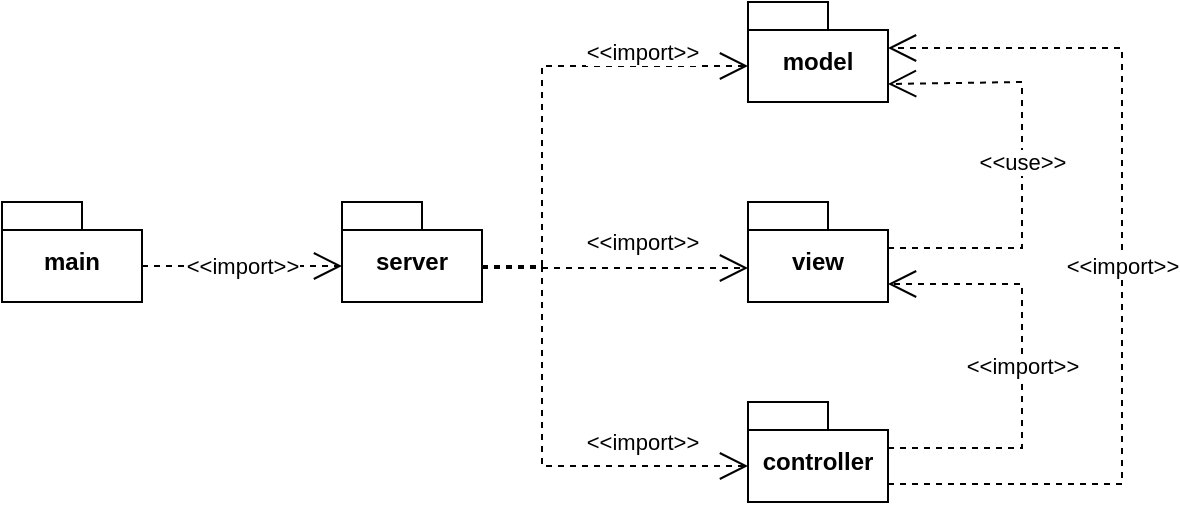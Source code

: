 <mxfile version="26.1.1">
  <diagram name="Page-1" id="b5b7bab2-c9e2-2cf4-8b2a-24fd1a2a6d21">
    <mxGraphModel dx="1235" dy="618" grid="1" gridSize="10" guides="1" tooltips="1" connect="1" arrows="1" fold="1" page="1" pageScale="1" pageWidth="1169" pageHeight="827" background="none" math="0" shadow="0">
      <root>
        <mxCell id="0" />
        <mxCell id="1" parent="0" />
        <mxCell id="6o90S77G5PdcKT1AFFqI-1" value="main" style="shape=folder;fontStyle=1;spacingTop=10;tabWidth=40;tabHeight=14;tabPosition=left;html=1;whiteSpace=wrap;shadow=0;" vertex="1" parent="1">
          <mxGeometry x="90" y="140" width="70" height="50" as="geometry" />
        </mxCell>
        <mxCell id="6o90S77G5PdcKT1AFFqI-2" value="server" style="shape=folder;fontStyle=1;spacingTop=10;tabWidth=40;tabHeight=14;tabPosition=left;html=1;whiteSpace=wrap;shadow=0;" vertex="1" parent="1">
          <mxGeometry x="260" y="140" width="70" height="50" as="geometry" />
        </mxCell>
        <mxCell id="6o90S77G5PdcKT1AFFqI-3" value="model" style="shape=folder;fontStyle=1;spacingTop=10;tabWidth=40;tabHeight=14;tabPosition=left;html=1;whiteSpace=wrap;shadow=0;" vertex="1" parent="1">
          <mxGeometry x="463" y="40" width="70" height="50" as="geometry" />
        </mxCell>
        <mxCell id="6o90S77G5PdcKT1AFFqI-4" value="view" style="shape=folder;fontStyle=1;spacingTop=10;tabWidth=40;tabHeight=14;tabPosition=left;html=1;whiteSpace=wrap;shadow=0;" vertex="1" parent="1">
          <mxGeometry x="463" y="140" width="70" height="50" as="geometry" />
        </mxCell>
        <mxCell id="6o90S77G5PdcKT1AFFqI-5" value="controller" style="shape=folder;fontStyle=1;spacingTop=10;tabWidth=40;tabHeight=14;tabPosition=left;html=1;whiteSpace=wrap;shadow=0;" vertex="1" parent="1">
          <mxGeometry x="463" y="240" width="70" height="50" as="geometry" />
        </mxCell>
        <mxCell id="6o90S77G5PdcKT1AFFqI-7" value="&amp;lt;&amp;lt;import&amp;gt;&amp;gt;" style="endArrow=open;endSize=12;dashed=1;html=1;rounded=0;exitX=0;exitY=0;exitDx=70;exitDy=32;exitPerimeter=0;entryX=0;entryY=0;entryDx=0;entryDy=32;entryPerimeter=0;shadow=0;" edge="1" parent="1" source="6o90S77G5PdcKT1AFFqI-1" target="6o90S77G5PdcKT1AFFqI-2">
          <mxGeometry width="160" relative="1" as="geometry">
            <mxPoint x="150" y="370" as="sourcePoint" />
            <mxPoint x="310" y="370" as="targetPoint" />
          </mxGeometry>
        </mxCell>
        <mxCell id="6o90S77G5PdcKT1AFFqI-11" value="&amp;lt;&amp;lt;import&amp;gt;&amp;gt;" style="endArrow=open;endSize=12;dashed=1;html=1;rounded=0;exitX=0;exitY=0;exitDx=70;exitDy=32;exitPerimeter=0;entryX=0;entryY=0;entryDx=0;entryDy=32;entryPerimeter=0;shadow=0;" edge="1" parent="1">
          <mxGeometry x="0.203" y="13" width="160" relative="1" as="geometry">
            <mxPoint x="330" y="173" as="sourcePoint" />
            <mxPoint x="463" y="173" as="targetPoint" />
            <mxPoint as="offset" />
          </mxGeometry>
        </mxCell>
        <mxCell id="6o90S77G5PdcKT1AFFqI-12" value="&amp;lt;&amp;lt;import&amp;gt;&amp;gt;" style="endArrow=open;endSize=12;dashed=1;html=1;rounded=0;exitX=0;exitY=0;exitDx=70;exitDy=32;exitPerimeter=0;entryX=0;entryY=0;entryDx=0;entryDy=32;entryPerimeter=0;shadow=0;" edge="1" parent="1" source="6o90S77G5PdcKT1AFFqI-2" target="6o90S77G5PdcKT1AFFqI-3">
          <mxGeometry x="0.545" y="7" width="160" relative="1" as="geometry">
            <mxPoint x="290" y="340" as="sourcePoint" />
            <mxPoint x="450" y="340" as="targetPoint" />
            <Array as="points">
              <mxPoint x="360" y="172" />
              <mxPoint x="360" y="72" />
            </Array>
            <mxPoint as="offset" />
          </mxGeometry>
        </mxCell>
        <mxCell id="6o90S77G5PdcKT1AFFqI-13" value="&amp;lt;&amp;lt;import&amp;gt;&amp;gt;" style="endArrow=open;endSize=12;dashed=1;html=1;rounded=0;exitX=0;exitY=0;exitDx=70;exitDy=32;exitPerimeter=0;entryX=0;entryY=0;entryDx=0;entryDy=32;entryPerimeter=0;shadow=0;" edge="1" parent="1" source="6o90S77G5PdcKT1AFFqI-2" target="6o90S77G5PdcKT1AFFqI-5">
          <mxGeometry x="0.545" y="12" width="160" relative="1" as="geometry">
            <mxPoint x="290" y="270" as="sourcePoint" />
            <mxPoint x="450" y="270" as="targetPoint" />
            <Array as="points">
              <mxPoint x="360" y="172" />
              <mxPoint x="360" y="272" />
            </Array>
            <mxPoint as="offset" />
          </mxGeometry>
        </mxCell>
        <mxCell id="6o90S77G5PdcKT1AFFqI-14" value="&amp;lt;&amp;lt;use&amp;gt;&amp;gt;" style="endArrow=open;endSize=12;dashed=1;html=1;rounded=0;exitX=0;exitY=0;exitDx=70;exitDy=23;exitPerimeter=0;entryX=0;entryY=0;entryDx=70;entryDy=41;entryPerimeter=0;shadow=0;" edge="1" parent="1">
          <mxGeometry x="0.014" width="160" relative="1" as="geometry">
            <mxPoint x="533" y="163" as="sourcePoint" />
            <mxPoint x="533" y="81" as="targetPoint" />
            <Array as="points">
              <mxPoint x="600" y="163" />
              <mxPoint x="600" y="80" />
            </Array>
            <mxPoint as="offset" />
          </mxGeometry>
        </mxCell>
        <mxCell id="6o90S77G5PdcKT1AFFqI-15" value="&amp;lt;&amp;lt;import&amp;gt;&amp;gt;" style="endArrow=open;endSize=12;dashed=1;html=1;rounded=0;exitX=0;exitY=0;exitDx=70;exitDy=23;exitPerimeter=0;entryX=0;entryY=0;entryDx=70;entryDy=41;entryPerimeter=0;shadow=0;" edge="1" parent="1" source="6o90S77G5PdcKT1AFFqI-5" target="6o90S77G5PdcKT1AFFqI-4">
          <mxGeometry x="-0.001" width="160" relative="1" as="geometry">
            <mxPoint x="560" y="264.71" as="sourcePoint" />
            <mxPoint x="720" y="264.71" as="targetPoint" />
            <Array as="points">
              <mxPoint x="600" y="263" />
              <mxPoint x="600" y="181" />
            </Array>
            <mxPoint as="offset" />
          </mxGeometry>
        </mxCell>
        <mxCell id="6o90S77G5PdcKT1AFFqI-16" value="&amp;lt;&amp;lt;import&amp;gt;&amp;gt;" style="endArrow=open;endSize=12;dashed=1;html=1;rounded=0;exitX=0;exitY=0;exitDx=70;exitDy=41;exitPerimeter=0;entryX=0;entryY=0;entryDx=70;entryDy=23;entryPerimeter=0;shadow=0;" edge="1" parent="1" source="6o90S77G5PdcKT1AFFqI-5" target="6o90S77G5PdcKT1AFFqI-3">
          <mxGeometry width="160" relative="1" as="geometry">
            <mxPoint x="570" y="290" as="sourcePoint" />
            <mxPoint x="730" y="290" as="targetPoint" />
            <Array as="points">
              <mxPoint x="650" y="281" />
              <mxPoint x="650" y="63" />
            </Array>
          </mxGeometry>
        </mxCell>
      </root>
    </mxGraphModel>
  </diagram>
</mxfile>
